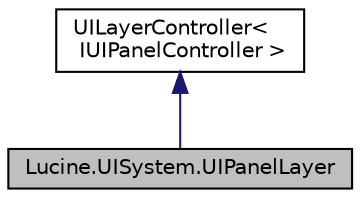 digraph "Lucine.UISystem.UIPanelLayer"
{
 // LATEX_PDF_SIZE
  edge [fontname="Helvetica",fontsize="10",labelfontname="Helvetica",labelfontsize="10"];
  node [fontname="Helvetica",fontsize="10",shape=record];
  Node1 [label="Lucine.UISystem.UIPanelLayer",height=0.2,width=0.4,color="black", fillcolor="grey75", style="filled", fontcolor="black",tooltip="Panel Layer Panel is just like a screen so there's not a lot of overriding"];
  Node2 -> Node1 [dir="back",color="midnightblue",fontsize="10",style="solid",fontname="Helvetica"];
  Node2 [label="UILayerController\<\l IUIPanelController \>",height=0.2,width=0.4,color="black", fillcolor="white", style="filled",URL="$class_lucine_1_1_u_i_system_1_1_u_i_layer_controller.html",tooltip=" "];
}
